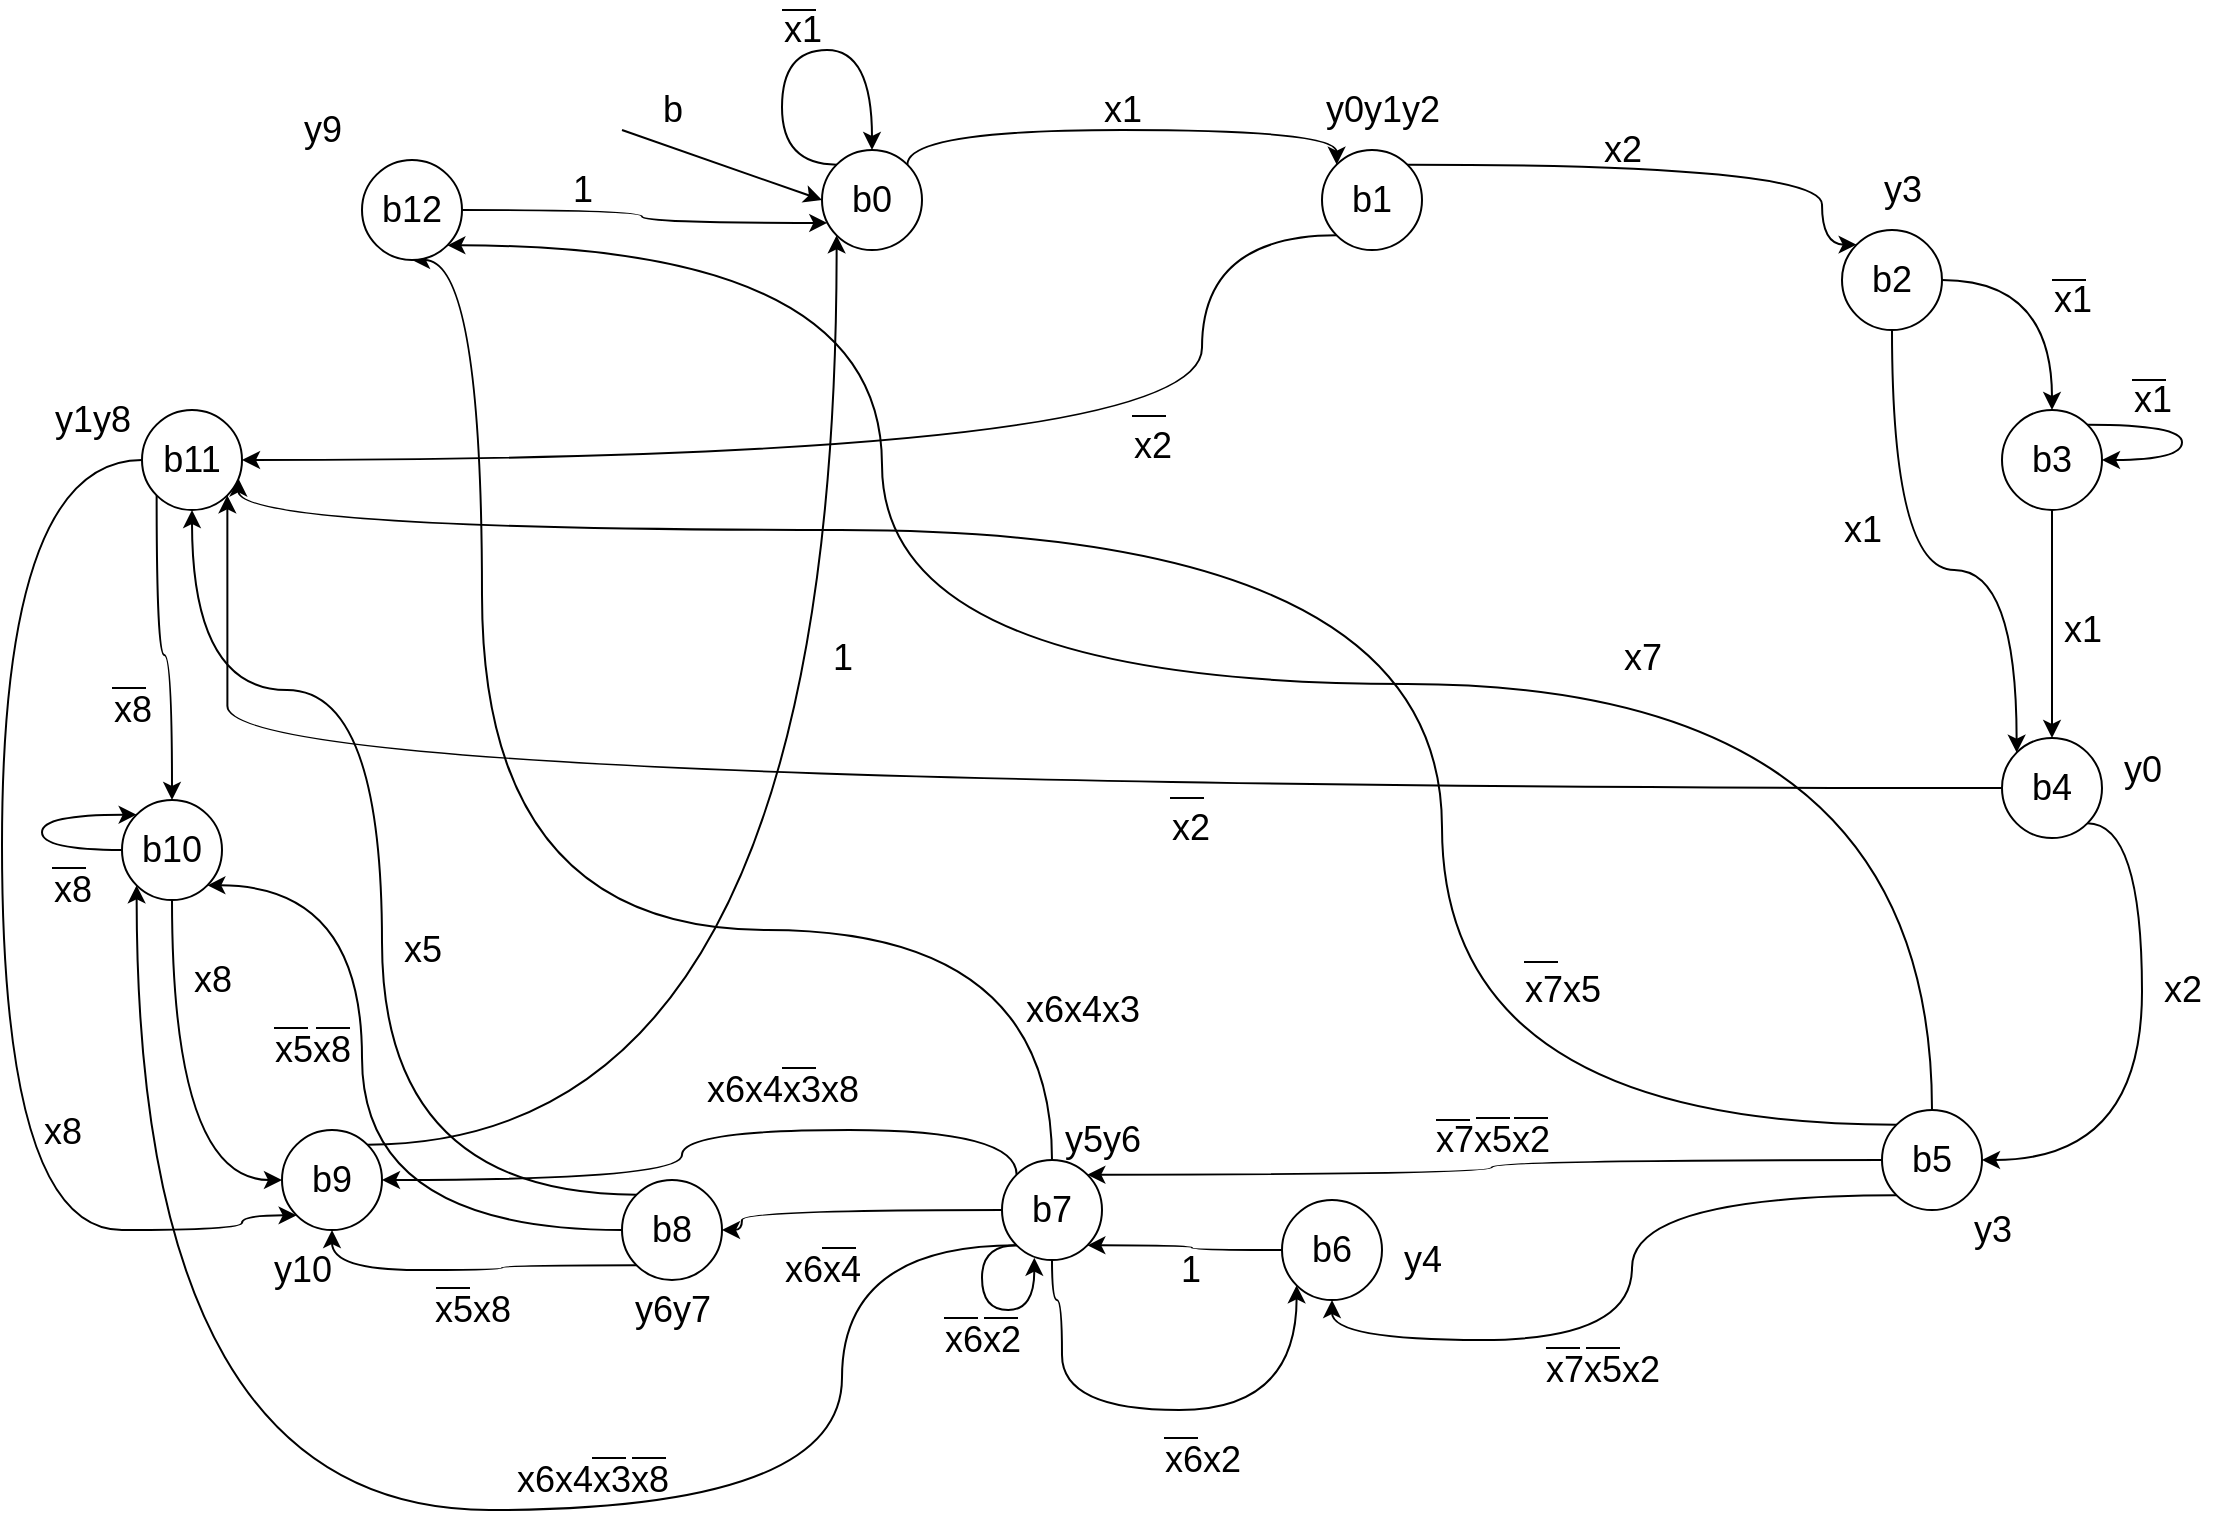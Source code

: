 <mxfile version="17.5.0" type="device"><diagram id="gzXGGIMPHs2dJ9qaSQ9V" name="Page-1"><mxGraphModel dx="1046" dy="869" grid="1" gridSize="10" guides="1" tooltips="1" connect="1" arrows="1" fold="1" page="1" pageScale="1" pageWidth="1169" pageHeight="827" math="0" shadow="0"><root><mxCell id="0"/><mxCell id="1" parent="0"/><mxCell id="jnC5vLzuQ1DS-8LiomSy-8" style="edgeStyle=orthogonalEdgeStyle;curved=1;rounded=0;orthogonalLoop=1;jettySize=auto;html=1;exitX=1;exitY=0;exitDx=0;exitDy=0;entryX=0;entryY=0;entryDx=0;entryDy=0;fontSize=18;" edge="1" parent="1" source="jnC5vLzuQ1DS-8LiomSy-1" target="jnC5vLzuQ1DS-8LiomSy-7"><mxGeometry relative="1" as="geometry"><Array as="points"><mxPoint x="473" y="110"/><mxPoint x="687" y="110"/></Array></mxGeometry></mxCell><mxCell id="jnC5vLzuQ1DS-8LiomSy-1" value="&lt;font style=&quot;font-size: 18px&quot;&gt;b0&lt;/font&gt;" style="ellipse;whiteSpace=wrap;html=1;aspect=fixed;" vertex="1" parent="1"><mxGeometry x="430" y="120" width="50" height="50" as="geometry"/></mxCell><mxCell id="jnC5vLzuQ1DS-8LiomSy-3" style="edgeStyle=orthogonalEdgeStyle;rounded=0;orthogonalLoop=1;jettySize=auto;html=1;exitX=0;exitY=0;exitDx=0;exitDy=0;entryX=0.5;entryY=0;entryDx=0;entryDy=0;fontSize=18;curved=1;" edge="1" parent="1" source="jnC5vLzuQ1DS-8LiomSy-1" target="jnC5vLzuQ1DS-8LiomSy-1"><mxGeometry relative="1" as="geometry"><Array as="points"><mxPoint x="410" y="127"/><mxPoint x="410" y="70"/><mxPoint x="455" y="70"/></Array></mxGeometry></mxCell><mxCell id="jnC5vLzuQ1DS-8LiomSy-4" value="x1" style="text;html=1;align=center;verticalAlign=middle;resizable=0;points=[];autosize=1;strokeColor=none;fillColor=none;fontSize=18;" vertex="1" parent="1"><mxGeometry x="405" y="45" width="30" height="30" as="geometry"/></mxCell><mxCell id="jnC5vLzuQ1DS-8LiomSy-5" value="" style="endArrow=none;html=1;rounded=0;fontSize=18;curved=1;" edge="1" parent="1"><mxGeometry width="50" height="50" relative="1" as="geometry"><mxPoint x="410" y="50" as="sourcePoint"/><mxPoint x="427" y="50" as="targetPoint"/></mxGeometry></mxCell><mxCell id="jnC5vLzuQ1DS-8LiomSy-14" style="edgeStyle=orthogonalEdgeStyle;curved=1;rounded=0;orthogonalLoop=1;jettySize=auto;html=1;exitX=1;exitY=0;exitDx=0;exitDy=0;entryX=0;entryY=0;entryDx=0;entryDy=0;fontSize=18;" edge="1" parent="1" source="jnC5vLzuQ1DS-8LiomSy-7" target="jnC5vLzuQ1DS-8LiomSy-13"><mxGeometry relative="1" as="geometry"><Array as="points"><mxPoint x="930" y="127"/><mxPoint x="930" y="167"/></Array></mxGeometry></mxCell><mxCell id="jnC5vLzuQ1DS-8LiomSy-63" style="edgeStyle=orthogonalEdgeStyle;curved=1;rounded=0;orthogonalLoop=1;jettySize=auto;html=1;exitX=0;exitY=1;exitDx=0;exitDy=0;entryX=1;entryY=0.5;entryDx=0;entryDy=0;fontSize=18;" edge="1" parent="1" source="jnC5vLzuQ1DS-8LiomSy-7" target="jnC5vLzuQ1DS-8LiomSy-60"><mxGeometry relative="1" as="geometry"><Array as="points"><mxPoint x="620" y="163"/><mxPoint x="620" y="275"/></Array></mxGeometry></mxCell><mxCell id="jnC5vLzuQ1DS-8LiomSy-7" value="&lt;font style=&quot;font-size: 18px&quot;&gt;b1&lt;/font&gt;" style="ellipse;whiteSpace=wrap;html=1;aspect=fixed;" vertex="1" parent="1"><mxGeometry x="680" y="120" width="50" height="50" as="geometry"/></mxCell><mxCell id="jnC5vLzuQ1DS-8LiomSy-9" value="x1" style="text;html=1;align=center;verticalAlign=middle;resizable=0;points=[];autosize=1;strokeColor=none;fillColor=none;fontSize=18;" vertex="1" parent="1"><mxGeometry x="565" y="85" width="30" height="30" as="geometry"/></mxCell><mxCell id="jnC5vLzuQ1DS-8LiomSy-10" value="" style="endArrow=classic;html=1;rounded=0;fontSize=18;curved=1;entryX=0;entryY=0.5;entryDx=0;entryDy=0;" edge="1" parent="1" target="jnC5vLzuQ1DS-8LiomSy-1"><mxGeometry width="50" height="50" relative="1" as="geometry"><mxPoint x="330" y="110" as="sourcePoint"/><mxPoint x="390" y="100" as="targetPoint"/></mxGeometry></mxCell><mxCell id="jnC5vLzuQ1DS-8LiomSy-11" value="b" style="text;html=1;align=center;verticalAlign=middle;resizable=0;points=[];autosize=1;strokeColor=none;fillColor=none;fontSize=18;" vertex="1" parent="1"><mxGeometry x="340" y="85" width="30" height="30" as="geometry"/></mxCell><mxCell id="jnC5vLzuQ1DS-8LiomSy-12" value="y0y1y2" style="text;html=1;align=center;verticalAlign=middle;resizable=0;points=[];autosize=1;strokeColor=none;fillColor=none;fontSize=18;" vertex="1" parent="1"><mxGeometry x="675" y="85" width="70" height="30" as="geometry"/></mxCell><mxCell id="jnC5vLzuQ1DS-8LiomSy-17" style="edgeStyle=orthogonalEdgeStyle;curved=1;rounded=0;orthogonalLoop=1;jettySize=auto;html=1;exitX=1;exitY=0.5;exitDx=0;exitDy=0;entryX=0.5;entryY=0;entryDx=0;entryDy=0;fontSize=18;" edge="1" parent="1" source="jnC5vLzuQ1DS-8LiomSy-13" target="jnC5vLzuQ1DS-8LiomSy-16"><mxGeometry relative="1" as="geometry"/></mxCell><mxCell id="jnC5vLzuQ1DS-8LiomSy-67" style="edgeStyle=orthogonalEdgeStyle;curved=1;rounded=0;orthogonalLoop=1;jettySize=auto;html=1;exitX=0.5;exitY=1;exitDx=0;exitDy=0;entryX=0;entryY=0;entryDx=0;entryDy=0;fontSize=18;" edge="1" parent="1" source="jnC5vLzuQ1DS-8LiomSy-13" target="jnC5vLzuQ1DS-8LiomSy-25"><mxGeometry relative="1" as="geometry"><Array as="points"><mxPoint x="965" y="330"/><mxPoint x="1027" y="330"/></Array></mxGeometry></mxCell><mxCell id="jnC5vLzuQ1DS-8LiomSy-13" value="&lt;font style=&quot;font-size: 18px&quot;&gt;b2&lt;/font&gt;" style="ellipse;whiteSpace=wrap;html=1;aspect=fixed;" vertex="1" parent="1"><mxGeometry x="940" y="160" width="50" height="50" as="geometry"/></mxCell><mxCell id="jnC5vLzuQ1DS-8LiomSy-15" value="y3" style="text;html=1;align=center;verticalAlign=middle;resizable=0;points=[];autosize=1;strokeColor=none;fillColor=none;fontSize=18;" vertex="1" parent="1"><mxGeometry x="955" y="125" width="30" height="30" as="geometry"/></mxCell><mxCell id="jnC5vLzuQ1DS-8LiomSy-26" style="edgeStyle=orthogonalEdgeStyle;curved=1;rounded=0;orthogonalLoop=1;jettySize=auto;html=1;exitX=0.5;exitY=1;exitDx=0;exitDy=0;fontSize=18;" edge="1" parent="1" source="jnC5vLzuQ1DS-8LiomSy-16" target="jnC5vLzuQ1DS-8LiomSy-25"><mxGeometry relative="1" as="geometry"/></mxCell><mxCell id="jnC5vLzuQ1DS-8LiomSy-16" value="&lt;font style=&quot;font-size: 18px&quot;&gt;b3&lt;/font&gt;" style="ellipse;whiteSpace=wrap;html=1;aspect=fixed;" vertex="1" parent="1"><mxGeometry x="1020" y="250" width="50" height="50" as="geometry"/></mxCell><mxCell id="jnC5vLzuQ1DS-8LiomSy-18" value="x2" style="text;html=1;align=center;verticalAlign=middle;resizable=0;points=[];autosize=1;strokeColor=none;fillColor=none;fontSize=18;" vertex="1" parent="1"><mxGeometry x="815" y="105" width="30" height="30" as="geometry"/></mxCell><mxCell id="jnC5vLzuQ1DS-8LiomSy-20" value="x1" style="text;html=1;align=center;verticalAlign=middle;resizable=0;points=[];autosize=1;strokeColor=none;fillColor=none;fontSize=18;" vertex="1" parent="1"><mxGeometry x="1040" y="180" width="30" height="30" as="geometry"/></mxCell><mxCell id="jnC5vLzuQ1DS-8LiomSy-21" value="" style="endArrow=none;html=1;rounded=0;fontSize=18;curved=1;" edge="1" parent="1"><mxGeometry width="50" height="50" relative="1" as="geometry"><mxPoint x="1045" y="185" as="sourcePoint"/><mxPoint x="1062" y="185" as="targetPoint"/></mxGeometry></mxCell><mxCell id="jnC5vLzuQ1DS-8LiomSy-22" style="edgeStyle=orthogonalEdgeStyle;curved=1;rounded=0;orthogonalLoop=1;jettySize=auto;html=1;exitX=1;exitY=0;exitDx=0;exitDy=0;entryX=1;entryY=0.5;entryDx=0;entryDy=0;fontSize=18;" edge="1" parent="1" source="jnC5vLzuQ1DS-8LiomSy-16" target="jnC5vLzuQ1DS-8LiomSy-16"><mxGeometry relative="1" as="geometry"><Array as="points"><mxPoint x="1110" y="257"/><mxPoint x="1110" y="275"/></Array></mxGeometry></mxCell><mxCell id="jnC5vLzuQ1DS-8LiomSy-23" value="x1" style="text;html=1;align=center;verticalAlign=middle;resizable=0;points=[];autosize=1;strokeColor=none;fillColor=none;fontSize=18;" vertex="1" parent="1"><mxGeometry x="1080" y="230" width="30" height="30" as="geometry"/></mxCell><mxCell id="jnC5vLzuQ1DS-8LiomSy-24" value="" style="endArrow=none;html=1;rounded=0;fontSize=18;curved=1;" edge="1" parent="1"><mxGeometry width="50" height="50" relative="1" as="geometry"><mxPoint x="1085" y="235" as="sourcePoint"/><mxPoint x="1102" y="235" as="targetPoint"/></mxGeometry></mxCell><mxCell id="jnC5vLzuQ1DS-8LiomSy-30" style="edgeStyle=orthogonalEdgeStyle;curved=1;rounded=0;orthogonalLoop=1;jettySize=auto;html=1;exitX=1;exitY=1;exitDx=0;exitDy=0;entryX=1;entryY=0.5;entryDx=0;entryDy=0;fontSize=18;" edge="1" parent="1" source="jnC5vLzuQ1DS-8LiomSy-25" target="jnC5vLzuQ1DS-8LiomSy-29"><mxGeometry relative="1" as="geometry"><Array as="points"><mxPoint x="1090" y="457"/><mxPoint x="1090" y="625"/></Array></mxGeometry></mxCell><mxCell id="jnC5vLzuQ1DS-8LiomSy-69" style="edgeStyle=orthogonalEdgeStyle;curved=1;rounded=0;orthogonalLoop=1;jettySize=auto;html=1;exitX=0;exitY=0.5;exitDx=0;exitDy=0;entryX=1;entryY=1;entryDx=0;entryDy=0;fontSize=18;" edge="1" parent="1" source="jnC5vLzuQ1DS-8LiomSy-25" target="jnC5vLzuQ1DS-8LiomSy-60"><mxGeometry relative="1" as="geometry"/></mxCell><mxCell id="jnC5vLzuQ1DS-8LiomSy-25" value="&lt;font style=&quot;font-size: 18px&quot;&gt;b4&lt;/font&gt;" style="ellipse;whiteSpace=wrap;html=1;aspect=fixed;" vertex="1" parent="1"><mxGeometry x="1020" y="414" width="50" height="50" as="geometry"/></mxCell><mxCell id="jnC5vLzuQ1DS-8LiomSy-27" value="x1" style="text;html=1;align=center;verticalAlign=middle;resizable=0;points=[];autosize=1;strokeColor=none;fillColor=none;fontSize=18;" vertex="1" parent="1"><mxGeometry x="1045" y="345" width="30" height="30" as="geometry"/></mxCell><mxCell id="jnC5vLzuQ1DS-8LiomSy-28" value="y0" style="text;html=1;align=center;verticalAlign=middle;resizable=0;points=[];autosize=1;strokeColor=none;fillColor=none;fontSize=18;" vertex="1" parent="1"><mxGeometry x="1075" y="415" width="30" height="30" as="geometry"/></mxCell><mxCell id="jnC5vLzuQ1DS-8LiomSy-35" style="edgeStyle=orthogonalEdgeStyle;curved=1;rounded=0;orthogonalLoop=1;jettySize=auto;html=1;exitX=0;exitY=1;exitDx=0;exitDy=0;entryX=0.5;entryY=1;entryDx=0;entryDy=0;fontSize=18;" edge="1" parent="1" source="jnC5vLzuQ1DS-8LiomSy-29" target="jnC5vLzuQ1DS-8LiomSy-34"><mxGeometry relative="1" as="geometry"/></mxCell><mxCell id="jnC5vLzuQ1DS-8LiomSy-72" style="edgeStyle=orthogonalEdgeStyle;curved=1;rounded=0;orthogonalLoop=1;jettySize=auto;html=1;exitX=0.5;exitY=0;exitDx=0;exitDy=0;entryX=1;entryY=1;entryDx=0;entryDy=0;fontSize=18;" edge="1" parent="1" source="jnC5vLzuQ1DS-8LiomSy-29" target="jnC5vLzuQ1DS-8LiomSy-62"><mxGeometry relative="1" as="geometry"><Array as="points"><mxPoint x="985" y="387"/><mxPoint x="460" y="387"/><mxPoint x="460" y="168"/></Array></mxGeometry></mxCell><mxCell id="jnC5vLzuQ1DS-8LiomSy-74" style="edgeStyle=orthogonalEdgeStyle;curved=1;rounded=0;orthogonalLoop=1;jettySize=auto;html=1;exitX=0;exitY=0;exitDx=0;exitDy=0;entryX=0.964;entryY=0.684;entryDx=0;entryDy=0;entryPerimeter=0;fontSize=18;" edge="1" parent="1" source="jnC5vLzuQ1DS-8LiomSy-29" target="jnC5vLzuQ1DS-8LiomSy-60"><mxGeometry relative="1" as="geometry"><Array as="points"><mxPoint x="740" y="607"/><mxPoint x="740" y="310"/><mxPoint x="138" y="310"/></Array></mxGeometry></mxCell><mxCell id="jnC5vLzuQ1DS-8LiomSy-78" style="edgeStyle=orthogonalEdgeStyle;curved=1;rounded=0;orthogonalLoop=1;jettySize=auto;html=1;exitX=0;exitY=0.5;exitDx=0;exitDy=0;entryX=1;entryY=0;entryDx=0;entryDy=0;fontSize=18;" edge="1" parent="1" source="jnC5vLzuQ1DS-8LiomSy-29" target="jnC5vLzuQ1DS-8LiomSy-42"><mxGeometry relative="1" as="geometry"/></mxCell><mxCell id="jnC5vLzuQ1DS-8LiomSy-29" value="&lt;font style=&quot;font-size: 18px&quot;&gt;b5&lt;/font&gt;" style="ellipse;whiteSpace=wrap;html=1;aspect=fixed;" vertex="1" parent="1"><mxGeometry x="960" y="600" width="50" height="50" as="geometry"/></mxCell><mxCell id="jnC5vLzuQ1DS-8LiomSy-31" value="y3" style="text;html=1;align=center;verticalAlign=middle;resizable=0;points=[];autosize=1;strokeColor=none;fillColor=none;fontSize=18;" vertex="1" parent="1"><mxGeometry x="1000" y="645" width="30" height="30" as="geometry"/></mxCell><mxCell id="jnC5vLzuQ1DS-8LiomSy-33" value="x2" style="text;html=1;align=center;verticalAlign=middle;resizable=0;points=[];autosize=1;strokeColor=none;fillColor=none;fontSize=18;" vertex="1" parent="1"><mxGeometry x="1095" y="525" width="30" height="30" as="geometry"/></mxCell><mxCell id="jnC5vLzuQ1DS-8LiomSy-43" style="edgeStyle=orthogonalEdgeStyle;curved=1;rounded=0;orthogonalLoop=1;jettySize=auto;html=1;exitX=0;exitY=0.5;exitDx=0;exitDy=0;entryX=1;entryY=1;entryDx=0;entryDy=0;fontSize=18;" edge="1" parent="1" source="jnC5vLzuQ1DS-8LiomSy-34" target="jnC5vLzuQ1DS-8LiomSy-42"><mxGeometry relative="1" as="geometry"/></mxCell><mxCell id="jnC5vLzuQ1DS-8LiomSy-34" value="&lt;font style=&quot;font-size: 18px&quot;&gt;b6&lt;/font&gt;" style="ellipse;whiteSpace=wrap;html=1;aspect=fixed;" vertex="1" parent="1"><mxGeometry x="660" y="645" width="50" height="50" as="geometry"/></mxCell><mxCell id="jnC5vLzuQ1DS-8LiomSy-37" value="x7x5x2" style="text;html=1;align=center;verticalAlign=middle;resizable=0;points=[];autosize=1;strokeColor=none;fillColor=none;fontSize=18;" vertex="1" parent="1"><mxGeometry x="785" y="715" width="70" height="30" as="geometry"/></mxCell><mxCell id="jnC5vLzuQ1DS-8LiomSy-39" value="" style="endArrow=none;html=1;rounded=0;fontSize=18;curved=1;" edge="1" parent="1"><mxGeometry width="50" height="50" relative="1" as="geometry"><mxPoint x="792.0" y="719" as="sourcePoint"/><mxPoint x="809" y="719" as="targetPoint"/></mxGeometry></mxCell><mxCell id="jnC5vLzuQ1DS-8LiomSy-40" value="" style="endArrow=none;html=1;rounded=0;fontSize=18;curved=1;" edge="1" parent="1"><mxGeometry width="50" height="50" relative="1" as="geometry"><mxPoint x="812.0" y="719.0" as="sourcePoint"/><mxPoint x="829" y="719.0" as="targetPoint"/></mxGeometry></mxCell><mxCell id="jnC5vLzuQ1DS-8LiomSy-41" value="y4" style="text;html=1;align=center;verticalAlign=middle;resizable=0;points=[];autosize=1;strokeColor=none;fillColor=none;fontSize=18;" vertex="1" parent="1"><mxGeometry x="715" y="660" width="30" height="30" as="geometry"/></mxCell><mxCell id="jnC5vLzuQ1DS-8LiomSy-47" style="edgeStyle=orthogonalEdgeStyle;curved=1;rounded=0;orthogonalLoop=1;jettySize=auto;html=1;exitX=0;exitY=0.5;exitDx=0;exitDy=0;entryX=1;entryY=0.5;entryDx=0;entryDy=0;fontSize=18;" edge="1" parent="1" source="jnC5vLzuQ1DS-8LiomSy-42" target="jnC5vLzuQ1DS-8LiomSy-46"><mxGeometry relative="1" as="geometry"><Array as="points"><mxPoint x="390" y="650"/><mxPoint x="390" y="660"/></Array></mxGeometry></mxCell><mxCell id="jnC5vLzuQ1DS-8LiomSy-84" style="edgeStyle=orthogonalEdgeStyle;curved=1;rounded=0;orthogonalLoop=1;jettySize=auto;html=1;exitX=0.5;exitY=1;exitDx=0;exitDy=0;fontSize=18;entryX=0;entryY=1;entryDx=0;entryDy=0;" edge="1" parent="1" source="jnC5vLzuQ1DS-8LiomSy-42" target="jnC5vLzuQ1DS-8LiomSy-34"><mxGeometry relative="1" as="geometry"><mxPoint x="650" y="850" as="targetPoint"/><Array as="points"><mxPoint x="545" y="695"/><mxPoint x="550" y="695"/><mxPoint x="550" y="750"/><mxPoint x="667" y="750"/></Array></mxGeometry></mxCell><mxCell id="jnC5vLzuQ1DS-8LiomSy-91" style="edgeStyle=orthogonalEdgeStyle;curved=1;rounded=0;orthogonalLoop=1;jettySize=auto;html=1;exitX=0.5;exitY=0;exitDx=0;exitDy=0;entryX=0.5;entryY=1;entryDx=0;entryDy=0;fontSize=18;" edge="1" parent="1" source="jnC5vLzuQ1DS-8LiomSy-42" target="jnC5vLzuQ1DS-8LiomSy-62"><mxGeometry relative="1" as="geometry"><Array as="points"><mxPoint x="545" y="510"/><mxPoint x="260" y="510"/><mxPoint x="260" y="175"/></Array></mxGeometry></mxCell><mxCell id="jnC5vLzuQ1DS-8LiomSy-92" style="edgeStyle=orthogonalEdgeStyle;curved=1;rounded=0;orthogonalLoop=1;jettySize=auto;html=1;exitX=0;exitY=0;exitDx=0;exitDy=0;entryX=1;entryY=0.5;entryDx=0;entryDy=0;fontSize=18;" edge="1" parent="1" source="jnC5vLzuQ1DS-8LiomSy-42" target="jnC5vLzuQ1DS-8LiomSy-53"><mxGeometry relative="1" as="geometry"><Array as="points"><mxPoint x="527" y="610"/><mxPoint x="360" y="610"/><mxPoint x="360" y="635"/></Array></mxGeometry></mxCell><mxCell id="jnC5vLzuQ1DS-8LiomSy-101" style="edgeStyle=orthogonalEdgeStyle;curved=1;rounded=0;orthogonalLoop=1;jettySize=auto;html=1;exitX=0;exitY=1;exitDx=0;exitDy=0;entryX=0;entryY=1;entryDx=0;entryDy=0;fontSize=18;" edge="1" parent="1" source="jnC5vLzuQ1DS-8LiomSy-42" target="jnC5vLzuQ1DS-8LiomSy-61"><mxGeometry relative="1" as="geometry"><Array as="points"><mxPoint x="440" y="668"/><mxPoint x="440" y="800"/><mxPoint x="87" y="800"/></Array></mxGeometry></mxCell><mxCell id="jnC5vLzuQ1DS-8LiomSy-42" value="&lt;font style=&quot;font-size: 18px&quot;&gt;b7&lt;/font&gt;" style="ellipse;whiteSpace=wrap;html=1;aspect=fixed;" vertex="1" parent="1"><mxGeometry x="520" y="625" width="50" height="50" as="geometry"/></mxCell><mxCell id="jnC5vLzuQ1DS-8LiomSy-44" value="1" style="text;html=1;align=center;verticalAlign=middle;resizable=0;points=[];autosize=1;strokeColor=none;fillColor=none;fontSize=18;" vertex="1" parent="1"><mxGeometry x="599" y="665" width="30" height="30" as="geometry"/></mxCell><mxCell id="jnC5vLzuQ1DS-8LiomSy-45" value="y5y6" style="text;html=1;align=center;verticalAlign=middle;resizable=0;points=[];autosize=1;strokeColor=none;fillColor=none;fontSize=18;" vertex="1" parent="1"><mxGeometry x="545" y="600" width="50" height="30" as="geometry"/></mxCell><mxCell id="jnC5vLzuQ1DS-8LiomSy-54" style="edgeStyle=orthogonalEdgeStyle;curved=1;rounded=0;orthogonalLoop=1;jettySize=auto;html=1;exitX=0;exitY=1;exitDx=0;exitDy=0;entryX=0.5;entryY=1;entryDx=0;entryDy=0;fontSize=18;" edge="1" parent="1" source="jnC5vLzuQ1DS-8LiomSy-46" target="jnC5vLzuQ1DS-8LiomSy-53"><mxGeometry relative="1" as="geometry"/></mxCell><mxCell id="jnC5vLzuQ1DS-8LiomSy-98" style="edgeStyle=orthogonalEdgeStyle;curved=1;rounded=0;orthogonalLoop=1;jettySize=auto;html=1;exitX=0;exitY=0;exitDx=0;exitDy=0;entryX=0.5;entryY=1;entryDx=0;entryDy=0;fontSize=18;" edge="1" parent="1" source="jnC5vLzuQ1DS-8LiomSy-46" target="jnC5vLzuQ1DS-8LiomSy-60"><mxGeometry relative="1" as="geometry"><Array as="points"><mxPoint x="210" y="642"/><mxPoint x="210" y="390"/><mxPoint x="115" y="390"/></Array></mxGeometry></mxCell><mxCell id="jnC5vLzuQ1DS-8LiomSy-105" style="edgeStyle=orthogonalEdgeStyle;curved=1;rounded=0;orthogonalLoop=1;jettySize=auto;html=1;exitX=0;exitY=0.5;exitDx=0;exitDy=0;entryX=1;entryY=1;entryDx=0;entryDy=0;fontSize=18;" edge="1" parent="1" source="jnC5vLzuQ1DS-8LiomSy-46" target="jnC5vLzuQ1DS-8LiomSy-61"><mxGeometry relative="1" as="geometry"><Array as="points"><mxPoint x="200" y="660"/><mxPoint x="200" y="488"/></Array></mxGeometry></mxCell><mxCell id="jnC5vLzuQ1DS-8LiomSy-46" value="&lt;font style=&quot;font-size: 18px&quot;&gt;b8&lt;/font&gt;" style="ellipse;whiteSpace=wrap;html=1;aspect=fixed;" vertex="1" parent="1"><mxGeometry x="330" y="635" width="50" height="50" as="geometry"/></mxCell><mxCell id="jnC5vLzuQ1DS-8LiomSy-48" value="x6x4" style="text;html=1;align=center;verticalAlign=middle;resizable=0;points=[];autosize=1;strokeColor=none;fillColor=none;fontSize=18;" vertex="1" parent="1"><mxGeometry x="405" y="665" width="50" height="30" as="geometry"/></mxCell><mxCell id="jnC5vLzuQ1DS-8LiomSy-49" value="" style="endArrow=none;html=1;rounded=0;fontSize=18;curved=1;" edge="1" parent="1"><mxGeometry width="50" height="50" relative="1" as="geometry"><mxPoint x="430.0" y="669" as="sourcePoint"/><mxPoint x="447" y="669" as="targetPoint"/></mxGeometry></mxCell><mxCell id="jnC5vLzuQ1DS-8LiomSy-52" value="y6y7" style="text;html=1;align=center;verticalAlign=middle;resizable=0;points=[];autosize=1;strokeColor=none;fillColor=none;fontSize=18;" vertex="1" parent="1"><mxGeometry x="330" y="685" width="50" height="30" as="geometry"/></mxCell><mxCell id="jnC5vLzuQ1DS-8LiomSy-55" style="edgeStyle=orthogonalEdgeStyle;curved=1;rounded=0;orthogonalLoop=1;jettySize=auto;html=1;exitX=1;exitY=0;exitDx=0;exitDy=0;entryX=0;entryY=1;entryDx=0;entryDy=0;fontSize=18;" edge="1" parent="1" source="jnC5vLzuQ1DS-8LiomSy-53" target="jnC5vLzuQ1DS-8LiomSy-1"><mxGeometry relative="1" as="geometry"/></mxCell><mxCell id="jnC5vLzuQ1DS-8LiomSy-53" value="&lt;font style=&quot;font-size: 18px&quot;&gt;b9&lt;/font&gt;" style="ellipse;whiteSpace=wrap;html=1;aspect=fixed;" vertex="1" parent="1"><mxGeometry x="160" y="610" width="50" height="50" as="geometry"/></mxCell><mxCell id="jnC5vLzuQ1DS-8LiomSy-56" value="1" style="text;html=1;align=center;verticalAlign=middle;resizable=0;points=[];autosize=1;strokeColor=none;fillColor=none;fontSize=18;" vertex="1" parent="1"><mxGeometry x="425" y="359" width="30" height="30" as="geometry"/></mxCell><mxCell id="jnC5vLzuQ1DS-8LiomSy-57" value="y10" style="text;html=1;align=center;verticalAlign=middle;resizable=0;points=[];autosize=1;strokeColor=none;fillColor=none;fontSize=18;" vertex="1" parent="1"><mxGeometry x="150" y="665" width="40" height="30" as="geometry"/></mxCell><mxCell id="jnC5vLzuQ1DS-8LiomSy-58" value="x5x8" style="text;html=1;align=center;verticalAlign=middle;resizable=0;points=[];autosize=1;strokeColor=none;fillColor=none;fontSize=18;" vertex="1" parent="1"><mxGeometry x="230" y="685" width="50" height="30" as="geometry"/></mxCell><mxCell id="jnC5vLzuQ1DS-8LiomSy-59" value="" style="endArrow=none;html=1;rounded=0;fontSize=18;curved=1;" edge="1" parent="1"><mxGeometry width="50" height="50" relative="1" as="geometry"><mxPoint x="237.0" y="689" as="sourcePoint"/><mxPoint x="254" y="689" as="targetPoint"/></mxGeometry></mxCell><mxCell id="jnC5vLzuQ1DS-8LiomSy-115" style="edgeStyle=orthogonalEdgeStyle;curved=1;rounded=0;orthogonalLoop=1;jettySize=auto;html=1;exitX=0;exitY=1;exitDx=0;exitDy=0;entryX=0.5;entryY=0;entryDx=0;entryDy=0;fontSize=18;" edge="1" parent="1" source="jnC5vLzuQ1DS-8LiomSy-60" target="jnC5vLzuQ1DS-8LiomSy-61"><mxGeometry relative="1" as="geometry"/></mxCell><mxCell id="jnC5vLzuQ1DS-8LiomSy-118" style="edgeStyle=orthogonalEdgeStyle;curved=1;rounded=0;orthogonalLoop=1;jettySize=auto;html=1;exitX=0;exitY=0.5;exitDx=0;exitDy=0;entryX=0;entryY=1;entryDx=0;entryDy=0;fontSize=18;" edge="1" parent="1" source="jnC5vLzuQ1DS-8LiomSy-60" target="jnC5vLzuQ1DS-8LiomSy-53"><mxGeometry relative="1" as="geometry"><Array as="points"><mxPoint x="20" y="275"/><mxPoint x="20" y="660"/><mxPoint x="140" y="660"/><mxPoint x="140" y="653"/></Array></mxGeometry></mxCell><mxCell id="jnC5vLzuQ1DS-8LiomSy-119" value="x8" style="edgeLabel;html=1;align=center;verticalAlign=middle;resizable=0;points=[];fontSize=18;" vertex="1" connectable="0" parent="jnC5vLzuQ1DS-8LiomSy-118"><mxGeometry x="0.33" y="18" relative="1" as="geometry"><mxPoint x="12" as="offset"/></mxGeometry></mxCell><mxCell id="jnC5vLzuQ1DS-8LiomSy-60" value="&lt;font style=&quot;font-size: 18px&quot;&gt;b11&lt;/font&gt;" style="ellipse;whiteSpace=wrap;html=1;aspect=fixed;" vertex="1" parent="1"><mxGeometry x="90" y="250" width="50" height="50" as="geometry"/></mxCell><mxCell id="jnC5vLzuQ1DS-8LiomSy-110" style="edgeStyle=orthogonalEdgeStyle;curved=1;rounded=0;orthogonalLoop=1;jettySize=auto;html=1;exitX=0.5;exitY=1;exitDx=0;exitDy=0;entryX=0;entryY=0.5;entryDx=0;entryDy=0;fontSize=18;" edge="1" parent="1" source="jnC5vLzuQ1DS-8LiomSy-61" target="jnC5vLzuQ1DS-8LiomSy-53"><mxGeometry relative="1" as="geometry"/></mxCell><mxCell id="jnC5vLzuQ1DS-8LiomSy-61" value="&lt;font style=&quot;font-size: 18px&quot;&gt;b10&lt;/font&gt;" style="ellipse;whiteSpace=wrap;html=1;aspect=fixed;" vertex="1" parent="1"><mxGeometry x="80" y="445" width="50" height="50" as="geometry"/></mxCell><mxCell id="jnC5vLzuQ1DS-8LiomSy-120" style="edgeStyle=orthogonalEdgeStyle;curved=1;rounded=0;orthogonalLoop=1;jettySize=auto;html=1;exitX=1;exitY=0.5;exitDx=0;exitDy=0;entryX=0.053;entryY=0.729;entryDx=0;entryDy=0;entryPerimeter=0;fontSize=18;" edge="1" parent="1" source="jnC5vLzuQ1DS-8LiomSy-62" target="jnC5vLzuQ1DS-8LiomSy-1"><mxGeometry relative="1" as="geometry"/></mxCell><mxCell id="jnC5vLzuQ1DS-8LiomSy-62" value="&lt;font style=&quot;font-size: 18px&quot;&gt;b12&lt;/font&gt;" style="ellipse;whiteSpace=wrap;html=1;aspect=fixed;" vertex="1" parent="1"><mxGeometry x="200" y="125" width="50" height="50" as="geometry"/></mxCell><mxCell id="jnC5vLzuQ1DS-8LiomSy-64" value="x2" style="text;html=1;align=center;verticalAlign=middle;resizable=0;points=[];autosize=1;strokeColor=none;fillColor=none;fontSize=18;" vertex="1" parent="1"><mxGeometry x="580" y="253" width="30" height="30" as="geometry"/></mxCell><mxCell id="jnC5vLzuQ1DS-8LiomSy-65" value="" style="endArrow=none;html=1;rounded=0;fontSize=18;curved=1;" edge="1" parent="1"><mxGeometry width="50" height="50" relative="1" as="geometry"><mxPoint x="585.0" y="253" as="sourcePoint"/><mxPoint x="602" y="253" as="targetPoint"/></mxGeometry></mxCell><mxCell id="jnC5vLzuQ1DS-8LiomSy-66" value="y1y8" style="text;html=1;align=center;verticalAlign=middle;resizable=0;points=[];autosize=1;strokeColor=none;fillColor=none;fontSize=18;" vertex="1" parent="1"><mxGeometry x="40" y="240" width="50" height="30" as="geometry"/></mxCell><mxCell id="jnC5vLzuQ1DS-8LiomSy-68" value="x1" style="text;html=1;align=center;verticalAlign=middle;resizable=0;points=[];autosize=1;strokeColor=none;fillColor=none;fontSize=18;" vertex="1" parent="1"><mxGeometry x="935" y="295" width="30" height="30" as="geometry"/></mxCell><mxCell id="jnC5vLzuQ1DS-8LiomSy-70" value="x2" style="text;html=1;align=center;verticalAlign=middle;resizable=0;points=[];autosize=1;strokeColor=none;fillColor=none;fontSize=18;" vertex="1" parent="1"><mxGeometry x="599" y="444" width="30" height="30" as="geometry"/></mxCell><mxCell id="jnC5vLzuQ1DS-8LiomSy-71" value="" style="endArrow=none;html=1;rounded=0;fontSize=18;curved=1;" edge="1" parent="1"><mxGeometry width="50" height="50" relative="1" as="geometry"><mxPoint x="604.0" y="444" as="sourcePoint"/><mxPoint x="621" y="444" as="targetPoint"/></mxGeometry></mxCell><mxCell id="jnC5vLzuQ1DS-8LiomSy-73" value="x7" style="text;html=1;align=center;verticalAlign=middle;resizable=0;points=[];autosize=1;strokeColor=none;fillColor=none;fontSize=18;" vertex="1" parent="1"><mxGeometry x="825" y="359" width="30" height="30" as="geometry"/></mxCell><mxCell id="jnC5vLzuQ1DS-8LiomSy-75" value="x7x5" style="text;html=1;align=center;verticalAlign=middle;resizable=0;points=[];autosize=1;strokeColor=none;fillColor=none;fontSize=18;" vertex="1" parent="1"><mxGeometry x="775" y="525" width="50" height="30" as="geometry"/></mxCell><mxCell id="jnC5vLzuQ1DS-8LiomSy-76" value="" style="endArrow=none;html=1;rounded=0;fontSize=18;curved=1;" edge="1" parent="1"><mxGeometry width="50" height="50" relative="1" as="geometry"><mxPoint x="781.0" y="526" as="sourcePoint"/><mxPoint x="798" y="526" as="targetPoint"/></mxGeometry></mxCell><mxCell id="jnC5vLzuQ1DS-8LiomSy-77" value="y9" style="text;html=1;align=center;verticalAlign=middle;resizable=0;points=[];autosize=1;strokeColor=none;fillColor=none;fontSize=18;" vertex="1" parent="1"><mxGeometry x="165" y="95" width="30" height="30" as="geometry"/></mxCell><mxCell id="jnC5vLzuQ1DS-8LiomSy-80" value="x7x5x2" style="text;html=1;align=center;verticalAlign=middle;resizable=0;points=[];autosize=1;strokeColor=none;fillColor=none;fontSize=18;" vertex="1" parent="1"><mxGeometry x="730" y="600" width="70" height="30" as="geometry"/></mxCell><mxCell id="jnC5vLzuQ1DS-8LiomSy-81" value="" style="endArrow=none;html=1;rounded=0;fontSize=18;curved=1;" edge="1" parent="1"><mxGeometry width="50" height="50" relative="1" as="geometry"><mxPoint x="737" y="605" as="sourcePoint"/><mxPoint x="754.0" y="605" as="targetPoint"/></mxGeometry></mxCell><mxCell id="jnC5vLzuQ1DS-8LiomSy-82" value="" style="endArrow=none;html=1;rounded=0;fontSize=18;curved=1;" edge="1" parent="1"><mxGeometry width="50" height="50" relative="1" as="geometry"><mxPoint x="757.0" y="604" as="sourcePoint"/><mxPoint x="774.0" y="604" as="targetPoint"/></mxGeometry></mxCell><mxCell id="jnC5vLzuQ1DS-8LiomSy-83" value="" style="endArrow=none;html=1;rounded=0;fontSize=18;curved=1;" edge="1" parent="1"><mxGeometry width="50" height="50" relative="1" as="geometry"><mxPoint x="776.0" y="604" as="sourcePoint"/><mxPoint x="793.0" y="604" as="targetPoint"/></mxGeometry></mxCell><mxCell id="jnC5vLzuQ1DS-8LiomSy-85" value="x6x2" style="text;html=1;align=center;verticalAlign=middle;resizable=0;points=[];autosize=1;strokeColor=none;fillColor=none;fontSize=18;" vertex="1" parent="1"><mxGeometry x="595" y="760" width="50" height="30" as="geometry"/></mxCell><mxCell id="jnC5vLzuQ1DS-8LiomSy-86" value="" style="endArrow=none;html=1;rounded=0;fontSize=18;curved=1;" edge="1" parent="1"><mxGeometry width="50" height="50" relative="1" as="geometry"><mxPoint x="601" y="764" as="sourcePoint"/><mxPoint x="618.0" y="764" as="targetPoint"/></mxGeometry></mxCell><mxCell id="jnC5vLzuQ1DS-8LiomSy-87" style="edgeStyle=orthogonalEdgeStyle;curved=1;rounded=0;orthogonalLoop=1;jettySize=auto;html=1;exitX=0;exitY=1;exitDx=0;exitDy=0;entryX=0.323;entryY=0.977;entryDx=0;entryDy=0;entryPerimeter=0;fontSize=18;" edge="1" parent="1" source="jnC5vLzuQ1DS-8LiomSy-42" target="jnC5vLzuQ1DS-8LiomSy-42"><mxGeometry relative="1" as="geometry"><Array as="points"><mxPoint x="510" y="668"/><mxPoint x="510" y="700"/><mxPoint x="536" y="700"/></Array></mxGeometry></mxCell><mxCell id="jnC5vLzuQ1DS-8LiomSy-88" value="x6x2" style="text;html=1;align=center;verticalAlign=middle;resizable=0;points=[];autosize=1;strokeColor=none;fillColor=none;fontSize=18;" vertex="1" parent="1"><mxGeometry x="485" y="700" width="50" height="30" as="geometry"/></mxCell><mxCell id="jnC5vLzuQ1DS-8LiomSy-89" value="" style="endArrow=none;html=1;rounded=0;fontSize=18;curved=1;" edge="1" parent="1"><mxGeometry width="50" height="50" relative="1" as="geometry"><mxPoint x="491" y="704" as="sourcePoint"/><mxPoint x="508.0" y="704" as="targetPoint"/></mxGeometry></mxCell><mxCell id="jnC5vLzuQ1DS-8LiomSy-90" value="" style="endArrow=none;html=1;rounded=0;fontSize=18;curved=1;" edge="1" parent="1"><mxGeometry width="50" height="50" relative="1" as="geometry"><mxPoint x="511" y="704" as="sourcePoint"/><mxPoint x="528.0" y="704" as="targetPoint"/></mxGeometry></mxCell><mxCell id="jnC5vLzuQ1DS-8LiomSy-93" value="x6x4x3x8" style="text;html=1;align=center;verticalAlign=middle;resizable=0;points=[];autosize=1;strokeColor=none;fillColor=none;fontSize=18;" vertex="1" parent="1"><mxGeometry x="365" y="575" width="90" height="30" as="geometry"/></mxCell><mxCell id="jnC5vLzuQ1DS-8LiomSy-94" value="" style="endArrow=none;html=1;rounded=0;fontSize=18;curved=1;" edge="1" parent="1"><mxGeometry width="50" height="50" relative="1" as="geometry"><mxPoint x="410.0" y="579" as="sourcePoint"/><mxPoint x="427" y="579" as="targetPoint"/></mxGeometry></mxCell><mxCell id="jnC5vLzuQ1DS-8LiomSy-97" value="x6x4x3" style="text;html=1;align=center;verticalAlign=middle;resizable=0;points=[];autosize=1;strokeColor=none;fillColor=none;fontSize=18;" vertex="1" parent="1"><mxGeometry x="525" y="535" width="70" height="30" as="geometry"/></mxCell><mxCell id="jnC5vLzuQ1DS-8LiomSy-99" value="x5" style="text;html=1;align=center;verticalAlign=middle;resizable=0;points=[];autosize=1;strokeColor=none;fillColor=none;fontSize=18;" vertex="1" parent="1"><mxGeometry x="215" y="505" width="30" height="30" as="geometry"/></mxCell><mxCell id="jnC5vLzuQ1DS-8LiomSy-102" value="x6x4x3x8" style="text;html=1;align=center;verticalAlign=middle;resizable=0;points=[];autosize=1;strokeColor=none;fillColor=none;fontSize=18;" vertex="1" parent="1"><mxGeometry x="270" y="770" width="90" height="30" as="geometry"/></mxCell><mxCell id="jnC5vLzuQ1DS-8LiomSy-103" value="" style="endArrow=none;html=1;rounded=0;fontSize=18;curved=1;" edge="1" parent="1"><mxGeometry width="50" height="50" relative="1" as="geometry"><mxPoint x="315.0" y="774" as="sourcePoint"/><mxPoint x="332.0" y="774" as="targetPoint"/></mxGeometry></mxCell><mxCell id="jnC5vLzuQ1DS-8LiomSy-104" value="" style="endArrow=none;html=1;rounded=0;fontSize=18;curved=1;" edge="1" parent="1"><mxGeometry width="50" height="50" relative="1" as="geometry"><mxPoint x="335.0" y="774" as="sourcePoint"/><mxPoint x="352.0" y="774" as="targetPoint"/></mxGeometry></mxCell><mxCell id="jnC5vLzuQ1DS-8LiomSy-106" value="x5x8" style="text;html=1;align=center;verticalAlign=middle;resizable=0;points=[];autosize=1;strokeColor=none;fillColor=none;fontSize=18;" vertex="1" parent="1"><mxGeometry x="150" y="555" width="50" height="30" as="geometry"/></mxCell><mxCell id="jnC5vLzuQ1DS-8LiomSy-107" value="" style="endArrow=none;html=1;rounded=0;fontSize=18;curved=1;" edge="1" parent="1"><mxGeometry width="50" height="50" relative="1" as="geometry"><mxPoint x="156.0" y="559" as="sourcePoint"/><mxPoint x="173" y="559" as="targetPoint"/></mxGeometry></mxCell><mxCell id="jnC5vLzuQ1DS-8LiomSy-109" value="" style="endArrow=none;html=1;rounded=0;fontSize=18;curved=1;" edge="1" parent="1"><mxGeometry width="50" height="50" relative="1" as="geometry"><mxPoint x="177.0" y="559" as="sourcePoint"/><mxPoint x="194" y="559" as="targetPoint"/></mxGeometry></mxCell><mxCell id="jnC5vLzuQ1DS-8LiomSy-111" value="x8" style="text;html=1;align=center;verticalAlign=middle;resizable=0;points=[];autosize=1;strokeColor=none;fillColor=none;fontSize=18;" vertex="1" parent="1"><mxGeometry x="110" y="520" width="30" height="30" as="geometry"/></mxCell><mxCell id="jnC5vLzuQ1DS-8LiomSy-112" style="edgeStyle=orthogonalEdgeStyle;curved=1;rounded=0;orthogonalLoop=1;jettySize=auto;html=1;exitX=0;exitY=0.5;exitDx=0;exitDy=0;entryX=0;entryY=0;entryDx=0;entryDy=0;fontSize=18;" edge="1" parent="1" source="jnC5vLzuQ1DS-8LiomSy-61" target="jnC5vLzuQ1DS-8LiomSy-61"><mxGeometry relative="1" as="geometry"><Array as="points"><mxPoint x="40" y="470"/><mxPoint x="40" y="452"/></Array></mxGeometry></mxCell><mxCell id="jnC5vLzuQ1DS-8LiomSy-113" value="x8" style="text;html=1;align=center;verticalAlign=middle;resizable=0;points=[];autosize=1;strokeColor=none;fillColor=none;fontSize=18;" vertex="1" parent="1"><mxGeometry x="40" y="475" width="30" height="30" as="geometry"/></mxCell><mxCell id="jnC5vLzuQ1DS-8LiomSy-114" value="" style="endArrow=none;html=1;rounded=0;fontSize=18;curved=1;" edge="1" parent="1"><mxGeometry width="50" height="50" relative="1" as="geometry"><mxPoint x="45.0" y="479" as="sourcePoint"/><mxPoint x="62" y="479" as="targetPoint"/></mxGeometry></mxCell><mxCell id="jnC5vLzuQ1DS-8LiomSy-116" value="x8" style="text;html=1;align=center;verticalAlign=middle;resizable=0;points=[];autosize=1;strokeColor=none;fillColor=none;fontSize=18;" vertex="1" parent="1"><mxGeometry x="70" y="385" width="30" height="30" as="geometry"/></mxCell><mxCell id="jnC5vLzuQ1DS-8LiomSy-117" value="" style="endArrow=none;html=1;rounded=0;fontSize=18;curved=1;" edge="1" parent="1"><mxGeometry width="50" height="50" relative="1" as="geometry"><mxPoint x="75.0" y="389" as="sourcePoint"/><mxPoint x="92" y="389" as="targetPoint"/></mxGeometry></mxCell><mxCell id="jnC5vLzuQ1DS-8LiomSy-121" value="1" style="text;html=1;align=center;verticalAlign=middle;resizable=0;points=[];autosize=1;strokeColor=none;fillColor=none;fontSize=18;" vertex="1" parent="1"><mxGeometry x="295" y="125" width="30" height="30" as="geometry"/></mxCell></root></mxGraphModel></diagram></mxfile>